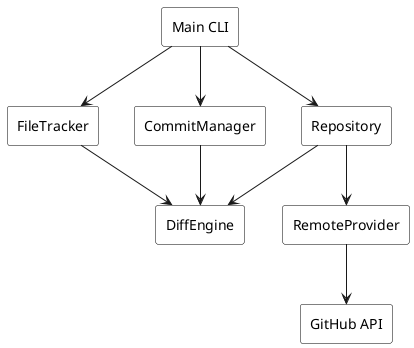 @startuml Architecture
skinparam backgroundColor white
skinparam componentStyle rectangle
skinparam component {
    BorderColor black
    BackgroundColor white
}

component "Main CLI" as cli

component "Repository" as repo
component "FileTracker" as fileTracker
component "CommitManager" as commitManager
component "DiffEngine" as diffEngine
component "RemoteProvider" as remoteProvider
component "GitHub API" as githubApi

cli -down-> repo
cli -down-> fileTracker
cli -down-> commitManager

repo --> diffEngine
repo --> remoteProvider
fileTracker --> diffEngine
commitManager --> diffEngine

remoteProvider --> githubApi
@enduml
